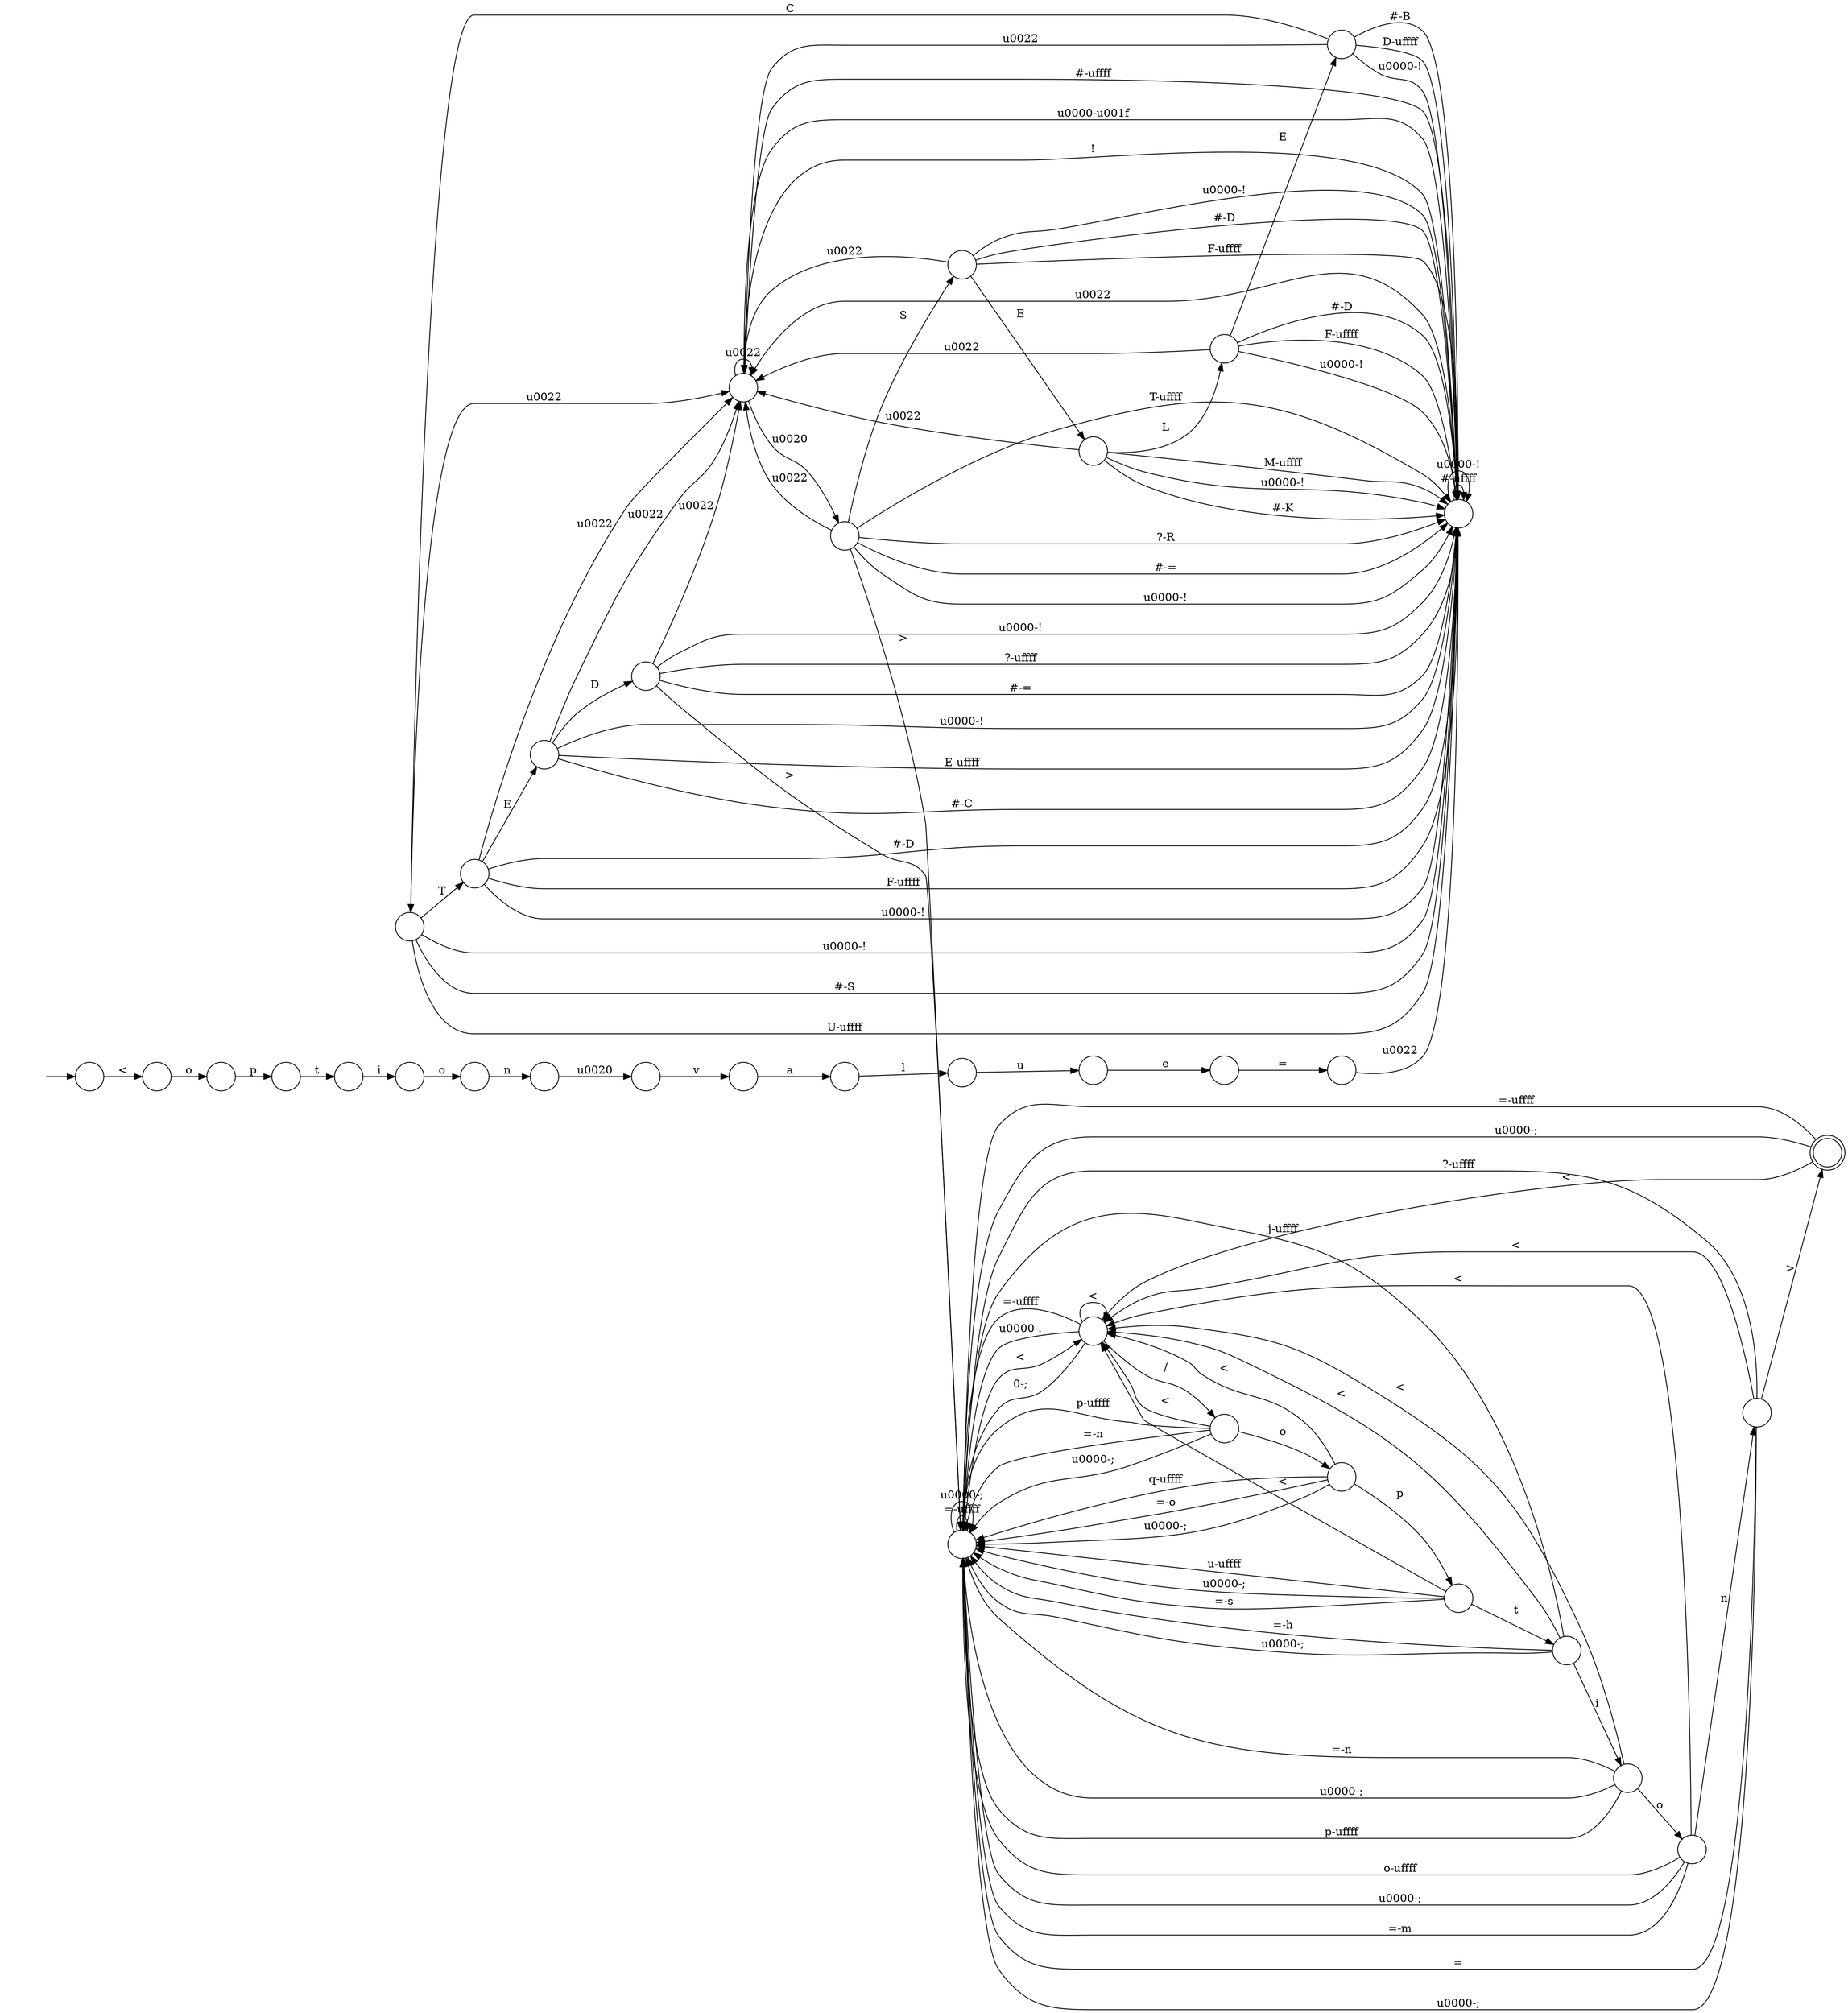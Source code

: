 digraph Automaton {
  rankdir = LR;
  0 [shape=circle,label=""];
  0 -> 33 [label="\u0022"]
  0 -> 16 [label="\u0000-!"]
  0 -> 14 [label="T"]
  0 -> 16 [label="#-S"]
  0 -> 16 [label="U-\uffff"]
  1 [shape=circle,label=""];
  1 -> 31 [label="p"]
  2 [shape=doublecircle,label=""];
  2 -> 34 [label="=-\uffff"]
  2 -> 34 [label="\u0000-;"]
  2 -> 9 [label="<"]
  3 [shape=circle,label=""];
  3 -> 13 [label="\u0020"]
  4 [shape=circle,label=""];
  initial [shape=plaintext,label=""];
  initial -> 4
  4 -> 6 [label="<"]
  5 [shape=circle,label=""];
  5 -> 29 [label="t"]
  5 -> 34 [label="u-\uffff"]
  5 -> 34 [label="\u0000-;"]
  5 -> 9 [label="<"]
  5 -> 34 [label="=-s"]
  6 [shape=circle,label=""];
  6 -> 1 [label="o"]
  7 [shape=circle,label=""];
  7 -> 3 [label="n"]
  8 [shape=circle,label=""];
  8 -> 35 [label="l"]
  9 [shape=circle,label=""];
  9 -> 34 [label="0-;"]
  9 -> 34 [label="=-\uffff"]
  9 -> 34 [label="\u0000-."]
  9 -> 23 [label="/"]
  9 -> 9 [label="<"]
  10 [shape=circle,label=""];
  10 -> 34 [label="q-\uffff"]
  10 -> 5 [label="p"]
  10 -> 34 [label="=-o"]
  10 -> 34 [label="\u0000-;"]
  10 -> 9 [label="<"]
  11 [shape=circle,label=""];
  11 -> 34 [label="="]
  11 -> 2 [label=">"]
  11 -> 34 [label="\u0000-;"]
  11 -> 9 [label="<"]
  11 -> 34 [label="?-\uffff"]
  12 [shape=circle,label=""];
  12 -> 33 [label="\u0022"]
  12 -> 18 [label="D"]
  12 -> 16 [label="\u0000-!"]
  12 -> 16 [label="E-\uffff"]
  12 -> 16 [label="#-C"]
  13 [shape=circle,label=""];
  13 -> 24 [label="v"]
  14 [shape=circle,label=""];
  14 -> 33 [label="\u0022"]
  14 -> 16 [label="#-D"]
  14 -> 16 [label="F-\uffff"]
  14 -> 16 [label="\u0000-!"]
  14 -> 12 [label="E"]
  15 [shape=circle,label=""];
  15 -> 17 [label="i"]
  16 [shape=circle,label=""];
  16 -> 33 [label="\u0022"]
  16 -> 16 [label="#-\uffff"]
  16 -> 16 [label="\u0000-!"]
  17 [shape=circle,label=""];
  17 -> 7 [label="o"]
  18 [shape=circle,label=""];
  18 -> 33 [label="\u0022"]
  18 -> 16 [label="#-="]
  18 -> 16 [label="\u0000-!"]
  18 -> 34 [label=">"]
  18 -> 16 [label="?-\uffff"]
  19 [shape=circle,label=""];
  19 -> 33 [label="\u0022"]
  19 -> 16 [label="#-D"]
  19 -> 16 [label="F-\uffff"]
  19 -> 16 [label="\u0000-!"]
  19 -> 25 [label="E"]
  20 [shape=circle,label=""];
  20 -> 22 [label="e"]
  21 [shape=circle,label=""];
  21 -> 33 [label="\u0022"]
  21 -> 16 [label="#-D"]
  21 -> 16 [label="F-\uffff"]
  21 -> 16 [label="\u0000-!"]
  21 -> 27 [label="E"]
  22 [shape=circle,label=""];
  22 -> 32 [label="="]
  23 [shape=circle,label=""];
  23 -> 34 [label="p-\uffff"]
  23 -> 34 [label="=-n"]
  23 -> 34 [label="\u0000-;"]
  23 -> 9 [label="<"]
  23 -> 10 [label="o"]
  24 [shape=circle,label=""];
  24 -> 8 [label="a"]
  25 [shape=circle,label=""];
  25 -> 33 [label="\u0022"]
  25 -> 16 [label="\u0000-!"]
  25 -> 0 [label="C"]
  25 -> 16 [label="#-B"]
  25 -> 16 [label="D-\uffff"]
  26 [shape=circle,label=""];
  26 -> 11 [label="n"]
  26 -> 34 [label="o-\uffff"]
  26 -> 34 [label="\u0000-;"]
  26 -> 9 [label="<"]
  26 -> 34 [label="=-m"]
  27 [shape=circle,label=""];
  27 -> 33 [label="\u0022"]
  27 -> 16 [label="\u0000-!"]
  27 -> 16 [label="#-K"]
  27 -> 19 [label="L"]
  27 -> 16 [label="M-\uffff"]
  28 [shape=circle,label=""];
  28 -> 34 [label="p-\uffff"]
  28 -> 34 [label="=-n"]
  28 -> 34 [label="\u0000-;"]
  28 -> 9 [label="<"]
  28 -> 26 [label="o"]
  29 [shape=circle,label=""];
  29 -> 28 [label="i"]
  29 -> 34 [label="=-h"]
  29 -> 34 [label="\u0000-;"]
  29 -> 9 [label="<"]
  29 -> 34 [label="j-\uffff"]
  30 [shape=circle,label=""];
  30 -> 33 [label="\u0022"]
  30 -> 16 [label="?-R"]
  30 -> 16 [label="#-="]
  30 -> 21 [label="S"]
  30 -> 16 [label="\u0000-!"]
  30 -> 34 [label=">"]
  30 -> 16 [label="T-\uffff"]
  31 [shape=circle,label=""];
  31 -> 15 [label="t"]
  32 [shape=circle,label=""];
  32 -> 16 [label="\u0022"]
  33 [shape=circle,label=""];
  33 -> 33 [label="\u0022"]
  33 -> 16 [label="#-\uffff"]
  33 -> 16 [label="\u0000-\u001f"]
  33 -> 30 [label="\u0020"]
  33 -> 16 [label="!"]
  34 [shape=circle,label=""];
  34 -> 34 [label="=-\uffff"]
  34 -> 34 [label="\u0000-;"]
  34 -> 9 [label="<"]
  35 [shape=circle,label=""];
  35 -> 20 [label="u"]
}

